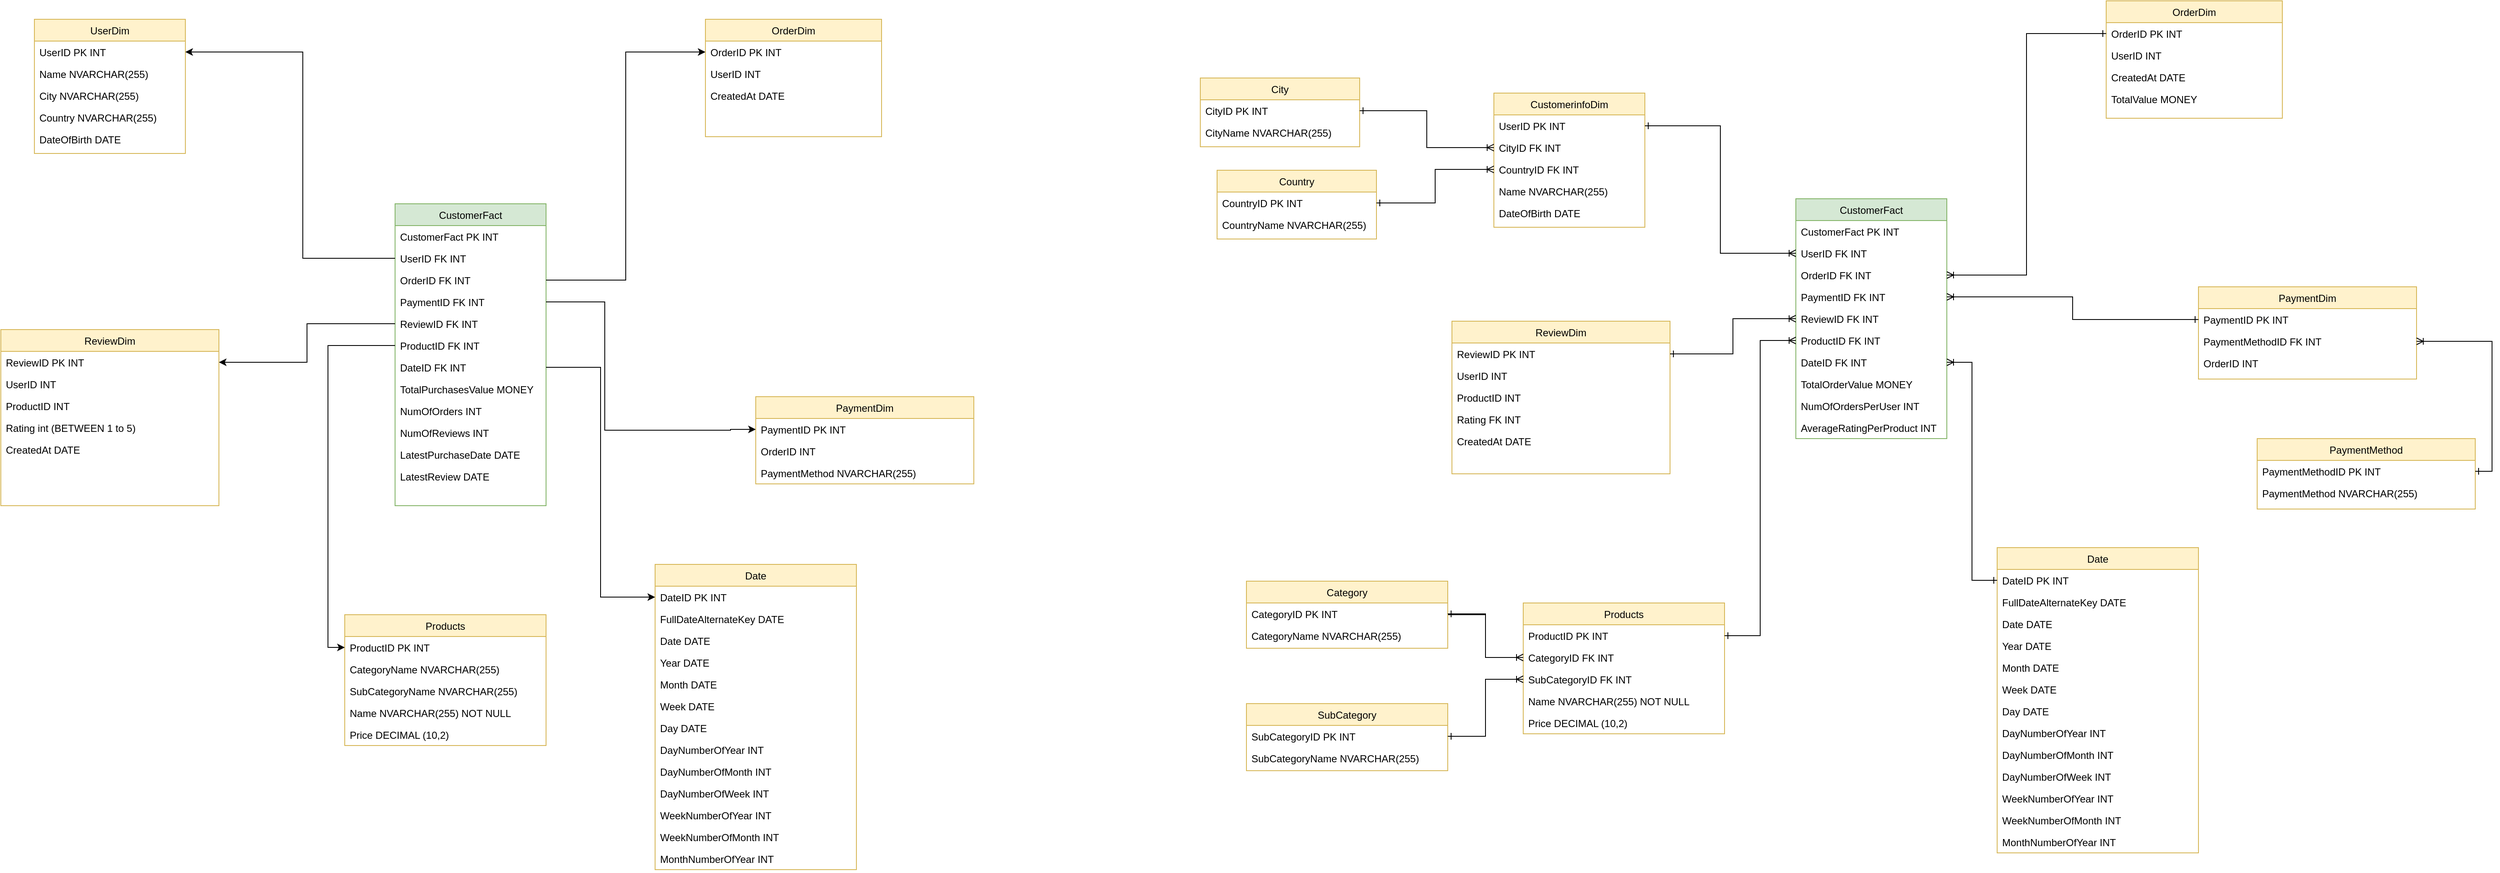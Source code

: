 <mxfile version="26.2.12">
  <diagram name="Page-1" id="Xc4G4QgOa8WYtgTiWpyU">
    <mxGraphModel dx="2895" dy="1103" grid="1" gridSize="10" guides="1" tooltips="1" connect="1" arrows="1" fold="1" page="1" pageScale="1" pageWidth="827" pageHeight="1169" math="0" shadow="0">
      <root>
        <mxCell id="0" />
        <mxCell id="1" parent="0" />
        <mxCell id="snwVZUiGdkBFRitPu1Vy-1" value="CustomerFact" style="swimlane;fontStyle=0;align=center;verticalAlign=top;childLayout=stackLayout;horizontal=1;startSize=26;horizontalStack=0;resizeParent=1;resizeLast=0;collapsible=1;marginBottom=0;rounded=0;shadow=0;strokeWidth=1;fillColor=#d5e8d4;strokeColor=#82b366;" parent="1" vertex="1">
          <mxGeometry x="-130" y="340" width="180" height="360" as="geometry">
            <mxRectangle x="130" y="380" width="160" height="26" as="alternateBounds" />
          </mxGeometry>
        </mxCell>
        <mxCell id="snwVZUiGdkBFRitPu1Vy-2" value="CustomerFact PK INT" style="text;align=left;verticalAlign=top;spacingLeft=4;spacingRight=4;overflow=hidden;rotatable=0;points=[[0,0.5],[1,0.5]];portConstraint=eastwest;" parent="snwVZUiGdkBFRitPu1Vy-1" vertex="1">
          <mxGeometry y="26" width="180" height="26" as="geometry" />
        </mxCell>
        <mxCell id="snwVZUiGdkBFRitPu1Vy-4" value="UserID FK INT" style="text;align=left;verticalAlign=top;spacingLeft=4;spacingRight=4;overflow=hidden;rotatable=0;points=[[0,0.5],[1,0.5]];portConstraint=eastwest;" parent="snwVZUiGdkBFRitPu1Vy-1" vertex="1">
          <mxGeometry y="52" width="180" height="26" as="geometry" />
        </mxCell>
        <mxCell id="snwVZUiGdkBFRitPu1Vy-3" value="OrderID FK INT" style="text;align=left;verticalAlign=top;spacingLeft=4;spacingRight=4;overflow=hidden;rotatable=0;points=[[0,0.5],[1,0.5]];portConstraint=eastwest;rounded=0;shadow=0;html=0;" parent="snwVZUiGdkBFRitPu1Vy-1" vertex="1">
          <mxGeometry y="78" width="180" height="26" as="geometry" />
        </mxCell>
        <mxCell id="snwVZUiGdkBFRitPu1Vy-11" value="PaymentID FK INT" style="text;align=left;verticalAlign=top;spacingLeft=4;spacingRight=4;overflow=hidden;rotatable=0;points=[[0,0.5],[1,0.5]];portConstraint=eastwest;" parent="snwVZUiGdkBFRitPu1Vy-1" vertex="1">
          <mxGeometry y="104" width="180" height="26" as="geometry" />
        </mxCell>
        <mxCell id="snwVZUiGdkBFRitPu1Vy-5" value="ReviewID FK INT" style="text;align=left;verticalAlign=top;spacingLeft=4;spacingRight=4;overflow=hidden;rotatable=0;points=[[0,0.5],[1,0.5]];portConstraint=eastwest;" parent="snwVZUiGdkBFRitPu1Vy-1" vertex="1">
          <mxGeometry y="130" width="180" height="26" as="geometry" />
        </mxCell>
        <mxCell id="snwVZUiGdkBFRitPu1Vy-101" value="ProductID FK INT" style="text;align=left;verticalAlign=top;spacingLeft=4;spacingRight=4;overflow=hidden;rotatable=0;points=[[0,0.5],[1,0.5]];portConstraint=eastwest;" parent="snwVZUiGdkBFRitPu1Vy-1" vertex="1">
          <mxGeometry y="156" width="180" height="26" as="geometry" />
        </mxCell>
        <mxCell id="NgN0BXzhdlTkf5-zVeId-214" value="DateID FK INT" style="text;align=left;verticalAlign=top;spacingLeft=4;spacingRight=4;overflow=hidden;rotatable=0;points=[[0,0.5],[1,0.5]];portConstraint=eastwest;" vertex="1" parent="snwVZUiGdkBFRitPu1Vy-1">
          <mxGeometry y="182" width="180" height="26" as="geometry" />
        </mxCell>
        <mxCell id="snwVZUiGdkBFRitPu1Vy-8" value="TotalPurchasesValue MONEY" style="text;align=left;verticalAlign=top;spacingLeft=4;spacingRight=4;overflow=hidden;rotatable=0;points=[[0,0.5],[1,0.5]];portConstraint=eastwest;" parent="snwVZUiGdkBFRitPu1Vy-1" vertex="1">
          <mxGeometry y="208" width="180" height="26" as="geometry" />
        </mxCell>
        <mxCell id="snwVZUiGdkBFRitPu1Vy-13" value="NumOfOrders INT" style="text;align=left;verticalAlign=top;spacingLeft=4;spacingRight=4;overflow=hidden;rotatable=0;points=[[0,0.5],[1,0.5]];portConstraint=eastwest;" parent="snwVZUiGdkBFRitPu1Vy-1" vertex="1">
          <mxGeometry y="234" width="180" height="26" as="geometry" />
        </mxCell>
        <mxCell id="snwVZUiGdkBFRitPu1Vy-72" value="NumOfReviews INT" style="text;align=left;verticalAlign=top;spacingLeft=4;spacingRight=4;overflow=hidden;rotatable=0;points=[[0,0.5],[1,0.5]];portConstraint=eastwest;" parent="snwVZUiGdkBFRitPu1Vy-1" vertex="1">
          <mxGeometry y="260" width="180" height="26" as="geometry" />
        </mxCell>
        <mxCell id="snwVZUiGdkBFRitPu1Vy-12" value="LatestPurchaseDate DATE" style="text;align=left;verticalAlign=top;spacingLeft=4;spacingRight=4;overflow=hidden;rotatable=0;points=[[0,0.5],[1,0.5]];portConstraint=eastwest;" parent="snwVZUiGdkBFRitPu1Vy-1" vertex="1">
          <mxGeometry y="286" width="180" height="26" as="geometry" />
        </mxCell>
        <mxCell id="snwVZUiGdkBFRitPu1Vy-81" value="LatestReview DATE" style="text;align=left;verticalAlign=top;spacingLeft=4;spacingRight=4;overflow=hidden;rotatable=0;points=[[0,0.5],[1,0.5]];portConstraint=eastwest;" parent="snwVZUiGdkBFRitPu1Vy-1" vertex="1">
          <mxGeometry y="312" width="180" height="26" as="geometry" />
        </mxCell>
        <mxCell id="snwVZUiGdkBFRitPu1Vy-39" value="OrderDim" style="swimlane;fontStyle=0;align=center;verticalAlign=top;childLayout=stackLayout;horizontal=1;startSize=26;horizontalStack=0;resizeParent=1;resizeLast=0;collapsible=1;marginBottom=0;rounded=0;shadow=0;strokeWidth=1;fillColor=#fff2cc;strokeColor=#d6b656;" parent="1" vertex="1">
          <mxGeometry x="240" y="120" width="210" height="140" as="geometry">
            <mxRectangle x="130" y="380" width="160" height="26" as="alternateBounds" />
          </mxGeometry>
        </mxCell>
        <mxCell id="snwVZUiGdkBFRitPu1Vy-40" value="OrderID PK INT" style="text;align=left;verticalAlign=top;spacingLeft=4;spacingRight=4;overflow=hidden;rotatable=0;points=[[0,0.5],[1,0.5]];portConstraint=eastwest;" parent="snwVZUiGdkBFRitPu1Vy-39" vertex="1">
          <mxGeometry y="26" width="210" height="26" as="geometry" />
        </mxCell>
        <mxCell id="EdneihGPkVyudQOMl_Cq-4" value="UserID INT" style="text;align=left;verticalAlign=top;spacingLeft=4;spacingRight=4;overflow=hidden;rotatable=0;points=[[0,0.5],[1,0.5]];portConstraint=eastwest;" parent="snwVZUiGdkBFRitPu1Vy-39" vertex="1">
          <mxGeometry y="52" width="210" height="26" as="geometry" />
        </mxCell>
        <mxCell id="snwVZUiGdkBFRitPu1Vy-43" value="CreatedAt DATE&#xa;" style="text;align=left;verticalAlign=top;spacingLeft=4;spacingRight=4;overflow=hidden;rotatable=0;points=[[0,0.5],[1,0.5]];portConstraint=eastwest;" parent="snwVZUiGdkBFRitPu1Vy-39" vertex="1">
          <mxGeometry y="78" width="210" height="26" as="geometry" />
        </mxCell>
        <mxCell id="snwVZUiGdkBFRitPu1Vy-49" value="UserDim" style="swimlane;fontStyle=0;align=center;verticalAlign=top;childLayout=stackLayout;horizontal=1;startSize=26;horizontalStack=0;resizeParent=1;resizeLast=0;collapsible=1;marginBottom=0;rounded=0;shadow=0;strokeWidth=1;fillColor=#fff2cc;strokeColor=#d6b656;" parent="1" vertex="1">
          <mxGeometry x="-560" y="120" width="180" height="160" as="geometry">
            <mxRectangle x="130" y="380" width="160" height="26" as="alternateBounds" />
          </mxGeometry>
        </mxCell>
        <mxCell id="snwVZUiGdkBFRitPu1Vy-50" value="UserID PK INT" style="text;align=left;verticalAlign=top;spacingLeft=4;spacingRight=4;overflow=hidden;rotatable=0;points=[[0,0.5],[1,0.5]];portConstraint=eastwest;" parent="snwVZUiGdkBFRitPu1Vy-49" vertex="1">
          <mxGeometry y="26" width="180" height="26" as="geometry" />
        </mxCell>
        <mxCell id="snwVZUiGdkBFRitPu1Vy-52" value="Name NVARCHAR(255)" style="text;align=left;verticalAlign=top;spacingLeft=4;spacingRight=4;overflow=hidden;rotatable=0;points=[[0,0.5],[1,0.5]];portConstraint=eastwest;" parent="snwVZUiGdkBFRitPu1Vy-49" vertex="1">
          <mxGeometry y="52" width="180" height="26" as="geometry" />
        </mxCell>
        <mxCell id="snwVZUiGdkBFRitPu1Vy-54" value="City NVARCHAR(255)" style="text;align=left;verticalAlign=top;spacingLeft=4;spacingRight=4;overflow=hidden;rotatable=0;points=[[0,0.5],[1,0.5]];portConstraint=eastwest;" parent="snwVZUiGdkBFRitPu1Vy-49" vertex="1">
          <mxGeometry y="78" width="180" height="26" as="geometry" />
        </mxCell>
        <mxCell id="snwVZUiGdkBFRitPu1Vy-51" value="Country NVARCHAR(255)" style="text;align=left;verticalAlign=top;spacingLeft=4;spacingRight=4;overflow=hidden;rotatable=0;points=[[0,0.5],[1,0.5]];portConstraint=eastwest;" parent="snwVZUiGdkBFRitPu1Vy-49" vertex="1">
          <mxGeometry y="104" width="180" height="26" as="geometry" />
        </mxCell>
        <mxCell id="snwVZUiGdkBFRitPu1Vy-56" value="DateOfBirth DATE " style="text;align=left;verticalAlign=top;spacingLeft=4;spacingRight=4;overflow=hidden;rotatable=0;points=[[0,0.5],[1,0.5]];portConstraint=eastwest;" parent="snwVZUiGdkBFRitPu1Vy-49" vertex="1">
          <mxGeometry y="130" width="180" height="26" as="geometry" />
        </mxCell>
        <mxCell id="snwVZUiGdkBFRitPu1Vy-60" value="PaymentDim" style="swimlane;fontStyle=0;align=center;verticalAlign=top;childLayout=stackLayout;horizontal=1;startSize=26;horizontalStack=0;resizeParent=1;resizeLast=0;collapsible=1;marginBottom=0;rounded=0;shadow=0;strokeWidth=1;fillColor=#fff2cc;strokeColor=#d6b656;" parent="1" vertex="1">
          <mxGeometry x="300" y="570" width="260" height="104" as="geometry">
            <mxRectangle x="130" y="380" width="160" height="26" as="alternateBounds" />
          </mxGeometry>
        </mxCell>
        <mxCell id="snwVZUiGdkBFRitPu1Vy-61" value="PaymentID PK INT" style="text;align=left;verticalAlign=top;spacingLeft=4;spacingRight=4;overflow=hidden;rotatable=0;points=[[0,0.5],[1,0.5]];portConstraint=eastwest;" parent="snwVZUiGdkBFRitPu1Vy-60" vertex="1">
          <mxGeometry y="26" width="260" height="26" as="geometry" />
        </mxCell>
        <mxCell id="snwVZUiGdkBFRitPu1Vy-62" value="OrderID INT" style="text;align=left;verticalAlign=top;spacingLeft=4;spacingRight=4;overflow=hidden;rotatable=0;points=[[0,0.5],[1,0.5]];portConstraint=eastwest;" parent="snwVZUiGdkBFRitPu1Vy-60" vertex="1">
          <mxGeometry y="52" width="260" height="26" as="geometry" />
        </mxCell>
        <mxCell id="snwVZUiGdkBFRitPu1Vy-63" value="PaymentMethod NVARCHAR(255)" style="text;align=left;verticalAlign=top;spacingLeft=4;spacingRight=4;overflow=hidden;rotatable=0;points=[[0,0.5],[1,0.5]];portConstraint=eastwest;" parent="snwVZUiGdkBFRitPu1Vy-60" vertex="1">
          <mxGeometry y="78" width="260" height="26" as="geometry" />
        </mxCell>
        <mxCell id="snwVZUiGdkBFRitPu1Vy-65" value="ReviewDim" style="swimlane;fontStyle=0;align=center;verticalAlign=top;childLayout=stackLayout;horizontal=1;startSize=26;horizontalStack=0;resizeParent=1;resizeLast=0;collapsible=1;marginBottom=0;rounded=0;shadow=0;strokeWidth=1;fillColor=#fff2cc;strokeColor=#d6b656;" parent="1" vertex="1">
          <mxGeometry x="-600" y="490" width="260" height="210" as="geometry">
            <mxRectangle x="130" y="380" width="160" height="26" as="alternateBounds" />
          </mxGeometry>
        </mxCell>
        <mxCell id="snwVZUiGdkBFRitPu1Vy-66" value="ReviewID PK INT" style="text;align=left;verticalAlign=top;spacingLeft=4;spacingRight=4;overflow=hidden;rotatable=0;points=[[0,0.5],[1,0.5]];portConstraint=eastwest;" parent="snwVZUiGdkBFRitPu1Vy-65" vertex="1">
          <mxGeometry y="26" width="260" height="26" as="geometry" />
        </mxCell>
        <mxCell id="EdneihGPkVyudQOMl_Cq-5" value="UserID INT" style="text;align=left;verticalAlign=top;spacingLeft=4;spacingRight=4;overflow=hidden;rotatable=0;points=[[0,0.5],[1,0.5]];portConstraint=eastwest;" parent="snwVZUiGdkBFRitPu1Vy-65" vertex="1">
          <mxGeometry y="52" width="260" height="26" as="geometry" />
        </mxCell>
        <mxCell id="snwVZUiGdkBFRitPu1Vy-68" value="ProductID INT" style="text;align=left;verticalAlign=top;spacingLeft=4;spacingRight=4;overflow=hidden;rotatable=0;points=[[0,0.5],[1,0.5]];portConstraint=eastwest;" parent="snwVZUiGdkBFRitPu1Vy-65" vertex="1">
          <mxGeometry y="78" width="260" height="26" as="geometry" />
        </mxCell>
        <mxCell id="snwVZUiGdkBFRitPu1Vy-70" value="Rating int (BETWEEN 1 to 5)" style="text;align=left;verticalAlign=top;spacingLeft=4;spacingRight=4;overflow=hidden;rotatable=0;points=[[0,0.5],[1,0.5]];portConstraint=eastwest;" parent="snwVZUiGdkBFRitPu1Vy-65" vertex="1">
          <mxGeometry y="104" width="260" height="26" as="geometry" />
        </mxCell>
        <mxCell id="snwVZUiGdkBFRitPu1Vy-73" value="CreatedAt DATE" style="text;align=left;verticalAlign=top;spacingLeft=4;spacingRight=4;overflow=hidden;rotatable=0;points=[[0,0.5],[1,0.5]];portConstraint=eastwest;" parent="snwVZUiGdkBFRitPu1Vy-65" vertex="1">
          <mxGeometry y="130" width="260" height="26" as="geometry" />
        </mxCell>
        <mxCell id="snwVZUiGdkBFRitPu1Vy-82" style="edgeStyle=orthogonalEdgeStyle;rounded=0;orthogonalLoop=1;jettySize=auto;html=1;exitX=0;exitY=0.5;exitDx=0;exitDy=0;entryX=1;entryY=0.5;entryDx=0;entryDy=0;" parent="1" source="snwVZUiGdkBFRitPu1Vy-5" target="snwVZUiGdkBFRitPu1Vy-66" edge="1">
          <mxGeometry relative="1" as="geometry" />
        </mxCell>
        <mxCell id="snwVZUiGdkBFRitPu1Vy-83" style="edgeStyle=orthogonalEdgeStyle;rounded=0;orthogonalLoop=1;jettySize=auto;html=1;exitX=1;exitY=0.5;exitDx=0;exitDy=0;entryX=0;entryY=0.5;entryDx=0;entryDy=0;" parent="1" source="snwVZUiGdkBFRitPu1Vy-11" target="snwVZUiGdkBFRitPu1Vy-61" edge="1">
          <mxGeometry relative="1" as="geometry">
            <Array as="points">
              <mxPoint x="120" y="457" />
              <mxPoint x="120" y="610" />
              <mxPoint x="270" y="610" />
              <mxPoint x="270" y="609" />
            </Array>
          </mxGeometry>
        </mxCell>
        <mxCell id="snwVZUiGdkBFRitPu1Vy-84" style="edgeStyle=orthogonalEdgeStyle;rounded=0;orthogonalLoop=1;jettySize=auto;html=1;exitX=1;exitY=0.5;exitDx=0;exitDy=0;entryX=0;entryY=0.5;entryDx=0;entryDy=0;" parent="1" source="snwVZUiGdkBFRitPu1Vy-3" target="snwVZUiGdkBFRitPu1Vy-40" edge="1">
          <mxGeometry relative="1" as="geometry" />
        </mxCell>
        <mxCell id="snwVZUiGdkBFRitPu1Vy-85" style="edgeStyle=orthogonalEdgeStyle;rounded=0;orthogonalLoop=1;jettySize=auto;html=1;exitX=0;exitY=0.5;exitDx=0;exitDy=0;entryX=1;entryY=0.5;entryDx=0;entryDy=0;" parent="1" source="snwVZUiGdkBFRitPu1Vy-4" target="snwVZUiGdkBFRitPu1Vy-50" edge="1">
          <mxGeometry relative="1" as="geometry">
            <Array as="points">
              <mxPoint x="-240" y="405" />
              <mxPoint x="-240" y="159" />
            </Array>
          </mxGeometry>
        </mxCell>
        <mxCell id="snwVZUiGdkBFRitPu1Vy-86" value="Products" style="swimlane;fontStyle=0;align=center;verticalAlign=top;childLayout=stackLayout;horizontal=1;startSize=26;horizontalStack=0;resizeParent=1;resizeLast=0;collapsible=1;marginBottom=0;rounded=0;shadow=0;strokeWidth=1;fillColor=#fff2cc;strokeColor=#d6b656;" parent="1" vertex="1">
          <mxGeometry x="-190" y="830" width="240" height="156" as="geometry">
            <mxRectangle x="130" y="380" width="160" height="26" as="alternateBounds" />
          </mxGeometry>
        </mxCell>
        <mxCell id="NgN0BXzhdlTkf5-zVeId-216" value="ProductID PK INT" style="text;align=left;verticalAlign=top;spacingLeft=4;spacingRight=4;overflow=hidden;rotatable=0;points=[[0,0.5],[1,0.5]];portConstraint=eastwest;" vertex="1" parent="snwVZUiGdkBFRitPu1Vy-86">
          <mxGeometry y="26" width="240" height="26" as="geometry" />
        </mxCell>
        <mxCell id="snwVZUiGdkBFRitPu1Vy-89" value="CategoryName NVARCHAR(255)" style="text;align=left;verticalAlign=top;spacingLeft=4;spacingRight=4;overflow=hidden;rotatable=0;points=[[0,0.5],[1,0.5]];portConstraint=eastwest;" parent="snwVZUiGdkBFRitPu1Vy-86" vertex="1">
          <mxGeometry y="52" width="240" height="26" as="geometry" />
        </mxCell>
        <mxCell id="snwVZUiGdkBFRitPu1Vy-91" value="SubCategoryName NVARCHAR(255)" style="text;align=left;verticalAlign=top;spacingLeft=4;spacingRight=4;overflow=hidden;rotatable=0;points=[[0,0.5],[1,0.5]];portConstraint=eastwest;" parent="snwVZUiGdkBFRitPu1Vy-86" vertex="1">
          <mxGeometry y="78" width="240" height="26" as="geometry" />
        </mxCell>
        <mxCell id="snwVZUiGdkBFRitPu1Vy-92" value="Name NVARCHAR(255) NOT NULL" style="text;align=left;verticalAlign=top;spacingLeft=4;spacingRight=4;overflow=hidden;rotatable=0;points=[[0,0.5],[1,0.5]];portConstraint=eastwest;" parent="snwVZUiGdkBFRitPu1Vy-86" vertex="1">
          <mxGeometry y="104" width="240" height="26" as="geometry" />
        </mxCell>
        <mxCell id="snwVZUiGdkBFRitPu1Vy-94" value="Price DECIMAL (10,2)" style="text;align=left;verticalAlign=top;spacingLeft=4;spacingRight=4;overflow=hidden;rotatable=0;points=[[0,0.5],[1,0.5]];portConstraint=eastwest;" parent="snwVZUiGdkBFRitPu1Vy-86" vertex="1">
          <mxGeometry y="130" width="240" height="26" as="geometry" />
        </mxCell>
        <mxCell id="NgN0BXzhdlTkf5-zVeId-217" style="edgeStyle=orthogonalEdgeStyle;rounded=0;orthogonalLoop=1;jettySize=auto;html=1;exitX=0;exitY=0.5;exitDx=0;exitDy=0;entryX=0;entryY=0.5;entryDx=0;entryDy=0;" edge="1" parent="1" source="snwVZUiGdkBFRitPu1Vy-101" target="NgN0BXzhdlTkf5-zVeId-216">
          <mxGeometry relative="1" as="geometry" />
        </mxCell>
        <mxCell id="NgN0BXzhdlTkf5-zVeId-303" value="CustomerFact" style="swimlane;fontStyle=0;align=center;verticalAlign=top;childLayout=stackLayout;horizontal=1;startSize=26;horizontalStack=0;resizeParent=1;resizeLast=0;collapsible=1;marginBottom=0;rounded=0;shadow=0;strokeWidth=1;fillColor=#d5e8d4;strokeColor=#82b366;" vertex="1" parent="1">
          <mxGeometry x="1540" y="334" width="180" height="286" as="geometry">
            <mxRectangle x="130" y="380" width="160" height="26" as="alternateBounds" />
          </mxGeometry>
        </mxCell>
        <mxCell id="NgN0BXzhdlTkf5-zVeId-304" value="CustomerFact PK INT" style="text;align=left;verticalAlign=top;spacingLeft=4;spacingRight=4;overflow=hidden;rotatable=0;points=[[0,0.5],[1,0.5]];portConstraint=eastwest;" vertex="1" parent="NgN0BXzhdlTkf5-zVeId-303">
          <mxGeometry y="26" width="180" height="26" as="geometry" />
        </mxCell>
        <mxCell id="NgN0BXzhdlTkf5-zVeId-305" value="UserID FK INT" style="text;align=left;verticalAlign=top;spacingLeft=4;spacingRight=4;overflow=hidden;rotatable=0;points=[[0,0.5],[1,0.5]];portConstraint=eastwest;" vertex="1" parent="NgN0BXzhdlTkf5-zVeId-303">
          <mxGeometry y="52" width="180" height="26" as="geometry" />
        </mxCell>
        <mxCell id="NgN0BXzhdlTkf5-zVeId-306" value="OrderID FK INT" style="text;align=left;verticalAlign=top;spacingLeft=4;spacingRight=4;overflow=hidden;rotatable=0;points=[[0,0.5],[1,0.5]];portConstraint=eastwest;rounded=0;shadow=0;html=0;" vertex="1" parent="NgN0BXzhdlTkf5-zVeId-303">
          <mxGeometry y="78" width="180" height="26" as="geometry" />
        </mxCell>
        <mxCell id="NgN0BXzhdlTkf5-zVeId-307" value="PaymentID FK INT" style="text;align=left;verticalAlign=top;spacingLeft=4;spacingRight=4;overflow=hidden;rotatable=0;points=[[0,0.5],[1,0.5]];portConstraint=eastwest;" vertex="1" parent="NgN0BXzhdlTkf5-zVeId-303">
          <mxGeometry y="104" width="180" height="26" as="geometry" />
        </mxCell>
        <mxCell id="NgN0BXzhdlTkf5-zVeId-308" value="ReviewID FK INT" style="text;align=left;verticalAlign=top;spacingLeft=4;spacingRight=4;overflow=hidden;rotatable=0;points=[[0,0.5],[1,0.5]];portConstraint=eastwest;" vertex="1" parent="NgN0BXzhdlTkf5-zVeId-303">
          <mxGeometry y="130" width="180" height="26" as="geometry" />
        </mxCell>
        <mxCell id="NgN0BXzhdlTkf5-zVeId-309" value="ProductID FK INT" style="text;align=left;verticalAlign=top;spacingLeft=4;spacingRight=4;overflow=hidden;rotatable=0;points=[[0,0.5],[1,0.5]];portConstraint=eastwest;" vertex="1" parent="NgN0BXzhdlTkf5-zVeId-303">
          <mxGeometry y="156" width="180" height="26" as="geometry" />
        </mxCell>
        <mxCell id="NgN0BXzhdlTkf5-zVeId-310" value="DateID FK INT" style="text;align=left;verticalAlign=top;spacingLeft=4;spacingRight=4;overflow=hidden;rotatable=0;points=[[0,0.5],[1,0.5]];portConstraint=eastwest;" vertex="1" parent="NgN0BXzhdlTkf5-zVeId-303">
          <mxGeometry y="182" width="180" height="26" as="geometry" />
        </mxCell>
        <mxCell id="NgN0BXzhdlTkf5-zVeId-311" value="TotalOrderValue MONEY" style="text;align=left;verticalAlign=top;spacingLeft=4;spacingRight=4;overflow=hidden;rotatable=0;points=[[0,0.5],[1,0.5]];portConstraint=eastwest;" vertex="1" parent="NgN0BXzhdlTkf5-zVeId-303">
          <mxGeometry y="208" width="180" height="26" as="geometry" />
        </mxCell>
        <mxCell id="NgN0BXzhdlTkf5-zVeId-312" value="NumOfOrdersPerUser INT" style="text;align=left;verticalAlign=top;spacingLeft=4;spacingRight=4;overflow=hidden;rotatable=0;points=[[0,0.5],[1,0.5]];portConstraint=eastwest;" vertex="1" parent="NgN0BXzhdlTkf5-zVeId-303">
          <mxGeometry y="234" width="180" height="26" as="geometry" />
        </mxCell>
        <mxCell id="NgN0BXzhdlTkf5-zVeId-440" value="AverageRatingPerProduct INT" style="text;align=left;verticalAlign=top;spacingLeft=4;spacingRight=4;overflow=hidden;rotatable=0;points=[[0,0.5],[1,0.5]];portConstraint=eastwest;" vertex="1" parent="NgN0BXzhdlTkf5-zVeId-303">
          <mxGeometry y="260" width="180" height="26" as="geometry" />
        </mxCell>
        <mxCell id="NgN0BXzhdlTkf5-zVeId-316" value="OrderDim" style="swimlane;fontStyle=0;align=center;verticalAlign=top;childLayout=stackLayout;horizontal=1;startSize=26;horizontalStack=0;resizeParent=1;resizeLast=0;collapsible=1;marginBottom=0;rounded=0;shadow=0;strokeWidth=1;fillColor=#fff2cc;strokeColor=#d6b656;" vertex="1" parent="1">
          <mxGeometry x="1910" y="98" width="210" height="140" as="geometry">
            <mxRectangle x="130" y="380" width="160" height="26" as="alternateBounds" />
          </mxGeometry>
        </mxCell>
        <mxCell id="NgN0BXzhdlTkf5-zVeId-317" value="OrderID PK INT" style="text;align=left;verticalAlign=top;spacingLeft=4;spacingRight=4;overflow=hidden;rotatable=0;points=[[0,0.5],[1,0.5]];portConstraint=eastwest;" vertex="1" parent="NgN0BXzhdlTkf5-zVeId-316">
          <mxGeometry y="26" width="210" height="26" as="geometry" />
        </mxCell>
        <mxCell id="NgN0BXzhdlTkf5-zVeId-318" value="UserID INT" style="text;align=left;verticalAlign=top;spacingLeft=4;spacingRight=4;overflow=hidden;rotatable=0;points=[[0,0.5],[1,0.5]];portConstraint=eastwest;" vertex="1" parent="NgN0BXzhdlTkf5-zVeId-316">
          <mxGeometry y="52" width="210" height="26" as="geometry" />
        </mxCell>
        <mxCell id="NgN0BXzhdlTkf5-zVeId-320" value="CreatedAt DATE" style="text;align=left;verticalAlign=top;spacingLeft=4;spacingRight=4;overflow=hidden;rotatable=0;points=[[0,0.5],[1,0.5]];portConstraint=eastwest;" vertex="1" parent="NgN0BXzhdlTkf5-zVeId-316">
          <mxGeometry y="78" width="210" height="26" as="geometry" />
        </mxCell>
        <mxCell id="NgN0BXzhdlTkf5-zVeId-410" value="TotalValue MONEY" style="text;align=left;verticalAlign=top;spacingLeft=4;spacingRight=4;overflow=hidden;rotatable=0;points=[[0,0.5],[1,0.5]];portConstraint=eastwest;" vertex="1" parent="NgN0BXzhdlTkf5-zVeId-316">
          <mxGeometry y="104" width="210" height="26" as="geometry" />
        </mxCell>
        <mxCell id="NgN0BXzhdlTkf5-zVeId-321" value="CustomerinfoDim" style="swimlane;fontStyle=0;align=center;verticalAlign=top;childLayout=stackLayout;horizontal=1;startSize=26;horizontalStack=0;resizeParent=1;resizeLast=0;collapsible=1;marginBottom=0;rounded=0;shadow=0;strokeWidth=1;fillColor=#fff2cc;strokeColor=#d6b656;" vertex="1" parent="1">
          <mxGeometry x="1180" y="208" width="180" height="160" as="geometry">
            <mxRectangle x="130" y="380" width="160" height="26" as="alternateBounds" />
          </mxGeometry>
        </mxCell>
        <mxCell id="NgN0BXzhdlTkf5-zVeId-322" value="UserID PK INT" style="text;align=left;verticalAlign=top;spacingLeft=4;spacingRight=4;overflow=hidden;rotatable=0;points=[[0,0.5],[1,0.5]];portConstraint=eastwest;" vertex="1" parent="NgN0BXzhdlTkf5-zVeId-321">
          <mxGeometry y="26" width="180" height="26" as="geometry" />
        </mxCell>
        <mxCell id="NgN0BXzhdlTkf5-zVeId-324" value="CityID FK INT" style="text;align=left;verticalAlign=top;spacingLeft=4;spacingRight=4;overflow=hidden;rotatable=0;points=[[0,0.5],[1,0.5]];portConstraint=eastwest;" vertex="1" parent="NgN0BXzhdlTkf5-zVeId-321">
          <mxGeometry y="52" width="180" height="26" as="geometry" />
        </mxCell>
        <mxCell id="NgN0BXzhdlTkf5-zVeId-325" value="CountryID FK INT" style="text;align=left;verticalAlign=top;spacingLeft=4;spacingRight=4;overflow=hidden;rotatable=0;points=[[0,0.5],[1,0.5]];portConstraint=eastwest;" vertex="1" parent="NgN0BXzhdlTkf5-zVeId-321">
          <mxGeometry y="78" width="180" height="26" as="geometry" />
        </mxCell>
        <mxCell id="NgN0BXzhdlTkf5-zVeId-323" value="Name NVARCHAR(255)" style="text;align=left;verticalAlign=top;spacingLeft=4;spacingRight=4;overflow=hidden;rotatable=0;points=[[0,0.5],[1,0.5]];portConstraint=eastwest;" vertex="1" parent="NgN0BXzhdlTkf5-zVeId-321">
          <mxGeometry y="104" width="180" height="26" as="geometry" />
        </mxCell>
        <mxCell id="NgN0BXzhdlTkf5-zVeId-326" value="DateOfBirth DATE" style="text;align=left;verticalAlign=top;spacingLeft=4;spacingRight=4;overflow=hidden;rotatable=0;points=[[0,0.5],[1,0.5]];portConstraint=eastwest;" vertex="1" parent="NgN0BXzhdlTkf5-zVeId-321">
          <mxGeometry y="130" width="180" height="26" as="geometry" />
        </mxCell>
        <mxCell id="NgN0BXzhdlTkf5-zVeId-327" value="PaymentDim" style="swimlane;fontStyle=0;align=center;verticalAlign=top;childLayout=stackLayout;horizontal=1;startSize=26;horizontalStack=0;resizeParent=1;resizeLast=0;collapsible=1;marginBottom=0;rounded=0;shadow=0;strokeWidth=1;fillColor=#fff2cc;strokeColor=#d6b656;" vertex="1" parent="1">
          <mxGeometry x="2020" y="439" width="260" height="110" as="geometry">
            <mxRectangle x="130" y="380" width="160" height="26" as="alternateBounds" />
          </mxGeometry>
        </mxCell>
        <mxCell id="NgN0BXzhdlTkf5-zVeId-328" value="PaymentID PK INT" style="text;align=left;verticalAlign=top;spacingLeft=4;spacingRight=4;overflow=hidden;rotatable=0;points=[[0,0.5],[1,0.5]];portConstraint=eastwest;" vertex="1" parent="NgN0BXzhdlTkf5-zVeId-327">
          <mxGeometry y="26" width="260" height="26" as="geometry" />
        </mxCell>
        <mxCell id="NgN0BXzhdlTkf5-zVeId-436" value="PaymentMethodID FK INT" style="text;align=left;verticalAlign=top;spacingLeft=4;spacingRight=4;overflow=hidden;rotatable=0;points=[[0,0.5],[1,0.5]];portConstraint=eastwest;" vertex="1" parent="NgN0BXzhdlTkf5-zVeId-327">
          <mxGeometry y="52" width="260" height="26" as="geometry" />
        </mxCell>
        <mxCell id="NgN0BXzhdlTkf5-zVeId-329" value="OrderID INT" style="text;align=left;verticalAlign=top;spacingLeft=4;spacingRight=4;overflow=hidden;rotatable=0;points=[[0,0.5],[1,0.5]];portConstraint=eastwest;" vertex="1" parent="NgN0BXzhdlTkf5-zVeId-327">
          <mxGeometry y="78" width="260" height="26" as="geometry" />
        </mxCell>
        <mxCell id="NgN0BXzhdlTkf5-zVeId-331" value="ReviewDim" style="swimlane;fontStyle=0;align=center;verticalAlign=top;childLayout=stackLayout;horizontal=1;startSize=26;horizontalStack=0;resizeParent=1;resizeLast=0;collapsible=1;marginBottom=0;rounded=0;shadow=0;strokeWidth=1;fillColor=#fff2cc;strokeColor=#d6b656;" vertex="1" parent="1">
          <mxGeometry x="1130" y="480" width="260" height="182" as="geometry">
            <mxRectangle x="130" y="380" width="160" height="26" as="alternateBounds" />
          </mxGeometry>
        </mxCell>
        <mxCell id="NgN0BXzhdlTkf5-zVeId-332" value="ReviewID PK INT" style="text;align=left;verticalAlign=top;spacingLeft=4;spacingRight=4;overflow=hidden;rotatable=0;points=[[0,0.5],[1,0.5]];portConstraint=eastwest;" vertex="1" parent="NgN0BXzhdlTkf5-zVeId-331">
          <mxGeometry y="26" width="260" height="26" as="geometry" />
        </mxCell>
        <mxCell id="NgN0BXzhdlTkf5-zVeId-333" value="UserID INT" style="text;align=left;verticalAlign=top;spacingLeft=4;spacingRight=4;overflow=hidden;rotatable=0;points=[[0,0.5],[1,0.5]];portConstraint=eastwest;" vertex="1" parent="NgN0BXzhdlTkf5-zVeId-331">
          <mxGeometry y="52" width="260" height="26" as="geometry" />
        </mxCell>
        <mxCell id="NgN0BXzhdlTkf5-zVeId-334" value="ProductID INT" style="text;align=left;verticalAlign=top;spacingLeft=4;spacingRight=4;overflow=hidden;rotatable=0;points=[[0,0.5],[1,0.5]];portConstraint=eastwest;" vertex="1" parent="NgN0BXzhdlTkf5-zVeId-331">
          <mxGeometry y="78" width="260" height="26" as="geometry" />
        </mxCell>
        <mxCell id="NgN0BXzhdlTkf5-zVeId-336" value="Rating FK INT" style="text;align=left;verticalAlign=top;spacingLeft=4;spacingRight=4;overflow=hidden;rotatable=0;points=[[0,0.5],[1,0.5]];portConstraint=eastwest;" vertex="1" parent="NgN0BXzhdlTkf5-zVeId-331">
          <mxGeometry y="104" width="260" height="26" as="geometry" />
        </mxCell>
        <mxCell id="NgN0BXzhdlTkf5-zVeId-338" value="CreatedAt DATE" style="text;align=left;verticalAlign=top;spacingLeft=4;spacingRight=4;overflow=hidden;rotatable=0;points=[[0,0.5],[1,0.5]];portConstraint=eastwest;" vertex="1" parent="NgN0BXzhdlTkf5-zVeId-331">
          <mxGeometry y="130" width="260" height="26" as="geometry" />
        </mxCell>
        <mxCell id="NgN0BXzhdlTkf5-zVeId-339" style="edgeStyle=orthogonalEdgeStyle;rounded=0;orthogonalLoop=1;jettySize=auto;html=1;exitX=0;exitY=0.5;exitDx=0;exitDy=0;entryX=1;entryY=0.5;entryDx=0;entryDy=0;endArrow=ERone;endFill=0;" edge="1" parent="1" source="NgN0BXzhdlTkf5-zVeId-308" target="NgN0BXzhdlTkf5-zVeId-332">
          <mxGeometry relative="1" as="geometry" />
        </mxCell>
        <mxCell id="NgN0BXzhdlTkf5-zVeId-341" style="edgeStyle=orthogonalEdgeStyle;rounded=0;orthogonalLoop=1;jettySize=auto;html=1;exitX=1;exitY=0.5;exitDx=0;exitDy=0;entryX=0;entryY=0.5;entryDx=0;entryDy=0;endArrow=ERone;endFill=0;" edge="1" parent="1" source="NgN0BXzhdlTkf5-zVeId-306" target="NgN0BXzhdlTkf5-zVeId-317">
          <mxGeometry relative="1" as="geometry" />
        </mxCell>
        <mxCell id="NgN0BXzhdlTkf5-zVeId-343" value="Products" style="swimlane;fontStyle=0;align=center;verticalAlign=top;childLayout=stackLayout;horizontal=1;startSize=26;horizontalStack=0;resizeParent=1;resizeLast=0;collapsible=1;marginBottom=0;rounded=0;shadow=0;strokeWidth=1;fillColor=#fff2cc;strokeColor=#d6b656;" vertex="1" parent="1">
          <mxGeometry x="1215" y="816" width="240" height="156" as="geometry">
            <mxRectangle x="130" y="380" width="160" height="26" as="alternateBounds" />
          </mxGeometry>
        </mxCell>
        <mxCell id="NgN0BXzhdlTkf5-zVeId-344" value="ProductID PK INT" style="text;align=left;verticalAlign=top;spacingLeft=4;spacingRight=4;overflow=hidden;rotatable=0;points=[[0,0.5],[1,0.5]];portConstraint=eastwest;" vertex="1" parent="NgN0BXzhdlTkf5-zVeId-343">
          <mxGeometry y="26" width="240" height="26" as="geometry" />
        </mxCell>
        <mxCell id="NgN0BXzhdlTkf5-zVeId-427" value="CategoryID FK INT" style="text;align=left;verticalAlign=top;spacingLeft=4;spacingRight=4;overflow=hidden;rotatable=0;points=[[0,0.5],[1,0.5]];portConstraint=eastwest;" vertex="1" parent="NgN0BXzhdlTkf5-zVeId-343">
          <mxGeometry y="52" width="240" height="26" as="geometry" />
        </mxCell>
        <mxCell id="NgN0BXzhdlTkf5-zVeId-428" value="SubCategoryID FK INT" style="text;align=left;verticalAlign=top;spacingLeft=4;spacingRight=4;overflow=hidden;rotatable=0;points=[[0,0.5],[1,0.5]];portConstraint=eastwest;" vertex="1" parent="NgN0BXzhdlTkf5-zVeId-343">
          <mxGeometry y="78" width="240" height="26" as="geometry" />
        </mxCell>
        <mxCell id="NgN0BXzhdlTkf5-zVeId-347" value="Name NVARCHAR(255) NOT NULL" style="text;align=left;verticalAlign=top;spacingLeft=4;spacingRight=4;overflow=hidden;rotatable=0;points=[[0,0.5],[1,0.5]];portConstraint=eastwest;" vertex="1" parent="NgN0BXzhdlTkf5-zVeId-343">
          <mxGeometry y="104" width="240" height="26" as="geometry" />
        </mxCell>
        <mxCell id="NgN0BXzhdlTkf5-zVeId-348" value="Price DECIMAL (10,2)" style="text;align=left;verticalAlign=top;spacingLeft=4;spacingRight=4;overflow=hidden;rotatable=0;points=[[0,0.5],[1,0.5]];portConstraint=eastwest;" vertex="1" parent="NgN0BXzhdlTkf5-zVeId-343">
          <mxGeometry y="130" width="240" height="26" as="geometry" />
        </mxCell>
        <mxCell id="NgN0BXzhdlTkf5-zVeId-352" value="Date" style="swimlane;fontStyle=0;align=center;verticalAlign=top;childLayout=stackLayout;horizontal=1;startSize=26;horizontalStack=0;resizeParent=1;resizeLast=0;collapsible=1;marginBottom=0;rounded=0;shadow=0;strokeWidth=1;fillColor=#fff2cc;strokeColor=#d6b656;" vertex="1" parent="1">
          <mxGeometry x="1780" y="750" width="240" height="364" as="geometry">
            <mxRectangle x="130" y="380" width="160" height="26" as="alternateBounds" />
          </mxGeometry>
        </mxCell>
        <mxCell id="NgN0BXzhdlTkf5-zVeId-353" value="DateID PK INT" style="text;align=left;verticalAlign=top;spacingLeft=4;spacingRight=4;overflow=hidden;rotatable=0;points=[[0,0.5],[1,0.5]];portConstraint=eastwest;" vertex="1" parent="NgN0BXzhdlTkf5-zVeId-352">
          <mxGeometry y="26" width="240" height="26" as="geometry" />
        </mxCell>
        <mxCell id="NgN0BXzhdlTkf5-zVeId-354" value="FullDateAlternateKey DATE" style="text;align=left;verticalAlign=top;spacingLeft=4;spacingRight=4;overflow=hidden;rotatable=0;points=[[0,0.5],[1,0.5]];portConstraint=eastwest;" vertex="1" parent="NgN0BXzhdlTkf5-zVeId-352">
          <mxGeometry y="52" width="240" height="26" as="geometry" />
        </mxCell>
        <mxCell id="NgN0BXzhdlTkf5-zVeId-355" value="Date DATE" style="text;align=left;verticalAlign=top;spacingLeft=4;spacingRight=4;overflow=hidden;rotatable=0;points=[[0,0.5],[1,0.5]];portConstraint=eastwest;" vertex="1" parent="NgN0BXzhdlTkf5-zVeId-352">
          <mxGeometry y="78" width="240" height="26" as="geometry" />
        </mxCell>
        <mxCell id="NgN0BXzhdlTkf5-zVeId-356" value="Year DATE" style="text;align=left;verticalAlign=top;spacingLeft=4;spacingRight=4;overflow=hidden;rotatable=0;points=[[0,0.5],[1,0.5]];portConstraint=eastwest;" vertex="1" parent="NgN0BXzhdlTkf5-zVeId-352">
          <mxGeometry y="104" width="240" height="26" as="geometry" />
        </mxCell>
        <mxCell id="NgN0BXzhdlTkf5-zVeId-357" value="Month DATE" style="text;align=left;verticalAlign=top;spacingLeft=4;spacingRight=4;overflow=hidden;rotatable=0;points=[[0,0.5],[1,0.5]];portConstraint=eastwest;" vertex="1" parent="NgN0BXzhdlTkf5-zVeId-352">
          <mxGeometry y="130" width="240" height="26" as="geometry" />
        </mxCell>
        <mxCell id="NgN0BXzhdlTkf5-zVeId-358" value="Week DATE" style="text;align=left;verticalAlign=top;spacingLeft=4;spacingRight=4;overflow=hidden;rotatable=0;points=[[0,0.5],[1,0.5]];portConstraint=eastwest;" vertex="1" parent="NgN0BXzhdlTkf5-zVeId-352">
          <mxGeometry y="156" width="240" height="26" as="geometry" />
        </mxCell>
        <mxCell id="NgN0BXzhdlTkf5-zVeId-359" value="Day DATE" style="text;align=left;verticalAlign=top;spacingLeft=4;spacingRight=4;overflow=hidden;rotatable=0;points=[[0,0.5],[1,0.5]];portConstraint=eastwest;" vertex="1" parent="NgN0BXzhdlTkf5-zVeId-352">
          <mxGeometry y="182" width="240" height="26" as="geometry" />
        </mxCell>
        <mxCell id="NgN0BXzhdlTkf5-zVeId-360" value="DayNumberOfYear INT" style="text;align=left;verticalAlign=top;spacingLeft=4;spacingRight=4;overflow=hidden;rotatable=0;points=[[0,0.5],[1,0.5]];portConstraint=eastwest;" vertex="1" parent="NgN0BXzhdlTkf5-zVeId-352">
          <mxGeometry y="208" width="240" height="26" as="geometry" />
        </mxCell>
        <mxCell id="NgN0BXzhdlTkf5-zVeId-361" value="DayNumberOfMonth INT" style="text;align=left;verticalAlign=top;spacingLeft=4;spacingRight=4;overflow=hidden;rotatable=0;points=[[0,0.5],[1,0.5]];portConstraint=eastwest;" vertex="1" parent="NgN0BXzhdlTkf5-zVeId-352">
          <mxGeometry y="234" width="240" height="26" as="geometry" />
        </mxCell>
        <mxCell id="NgN0BXzhdlTkf5-zVeId-362" value="DayNumberOfWeek INT" style="text;align=left;verticalAlign=top;spacingLeft=4;spacingRight=4;overflow=hidden;rotatable=0;points=[[0,0.5],[1,0.5]];portConstraint=eastwest;" vertex="1" parent="NgN0BXzhdlTkf5-zVeId-352">
          <mxGeometry y="260" width="240" height="26" as="geometry" />
        </mxCell>
        <mxCell id="NgN0BXzhdlTkf5-zVeId-363" value="WeekNumberOfYear INT" style="text;align=left;verticalAlign=top;spacingLeft=4;spacingRight=4;overflow=hidden;rotatable=0;points=[[0,0.5],[1,0.5]];portConstraint=eastwest;" vertex="1" parent="NgN0BXzhdlTkf5-zVeId-352">
          <mxGeometry y="286" width="240" height="26" as="geometry" />
        </mxCell>
        <mxCell id="NgN0BXzhdlTkf5-zVeId-364" value="WeekNumberOfMonth INT" style="text;align=left;verticalAlign=top;spacingLeft=4;spacingRight=4;overflow=hidden;rotatable=0;points=[[0,0.5],[1,0.5]];portConstraint=eastwest;" vertex="1" parent="NgN0BXzhdlTkf5-zVeId-352">
          <mxGeometry y="312" width="240" height="26" as="geometry" />
        </mxCell>
        <mxCell id="NgN0BXzhdlTkf5-zVeId-365" value="MonthNumberOfYear INT" style="text;align=left;verticalAlign=top;spacingLeft=4;spacingRight=4;overflow=hidden;rotatable=0;points=[[0,0.5],[1,0.5]];portConstraint=eastwest;" vertex="1" parent="NgN0BXzhdlTkf5-zVeId-352">
          <mxGeometry y="338" width="240" height="26" as="geometry" />
        </mxCell>
        <mxCell id="NgN0BXzhdlTkf5-zVeId-366" style="edgeStyle=orthogonalEdgeStyle;rounded=0;orthogonalLoop=1;jettySize=auto;html=1;exitX=1;exitY=0.5;exitDx=0;exitDy=0;entryX=0;entryY=0.5;entryDx=0;entryDy=0;endArrow=ERone;endFill=0;" edge="1" parent="1" source="NgN0BXzhdlTkf5-zVeId-310" target="NgN0BXzhdlTkf5-zVeId-353">
          <mxGeometry relative="1" as="geometry" />
        </mxCell>
        <mxCell id="NgN0BXzhdlTkf5-zVeId-367" value="Date" style="swimlane;fontStyle=0;align=center;verticalAlign=top;childLayout=stackLayout;horizontal=1;startSize=26;horizontalStack=0;resizeParent=1;resizeLast=0;collapsible=1;marginBottom=0;rounded=0;shadow=0;strokeWidth=1;fillColor=#fff2cc;strokeColor=#d6b656;" vertex="1" parent="1">
          <mxGeometry x="180" y="770" width="240" height="364" as="geometry">
            <mxRectangle x="130" y="380" width="160" height="26" as="alternateBounds" />
          </mxGeometry>
        </mxCell>
        <mxCell id="NgN0BXzhdlTkf5-zVeId-368" value="DateID PK INT" style="text;align=left;verticalAlign=top;spacingLeft=4;spacingRight=4;overflow=hidden;rotatable=0;points=[[0,0.5],[1,0.5]];portConstraint=eastwest;" vertex="1" parent="NgN0BXzhdlTkf5-zVeId-367">
          <mxGeometry y="26" width="240" height="26" as="geometry" />
        </mxCell>
        <mxCell id="NgN0BXzhdlTkf5-zVeId-369" value="FullDateAlternateKey DATE" style="text;align=left;verticalAlign=top;spacingLeft=4;spacingRight=4;overflow=hidden;rotatable=0;points=[[0,0.5],[1,0.5]];portConstraint=eastwest;" vertex="1" parent="NgN0BXzhdlTkf5-zVeId-367">
          <mxGeometry y="52" width="240" height="26" as="geometry" />
        </mxCell>
        <mxCell id="NgN0BXzhdlTkf5-zVeId-370" value="Date DATE" style="text;align=left;verticalAlign=top;spacingLeft=4;spacingRight=4;overflow=hidden;rotatable=0;points=[[0,0.5],[1,0.5]];portConstraint=eastwest;" vertex="1" parent="NgN0BXzhdlTkf5-zVeId-367">
          <mxGeometry y="78" width="240" height="26" as="geometry" />
        </mxCell>
        <mxCell id="NgN0BXzhdlTkf5-zVeId-371" value="Year DATE" style="text;align=left;verticalAlign=top;spacingLeft=4;spacingRight=4;overflow=hidden;rotatable=0;points=[[0,0.5],[1,0.5]];portConstraint=eastwest;" vertex="1" parent="NgN0BXzhdlTkf5-zVeId-367">
          <mxGeometry y="104" width="240" height="26" as="geometry" />
        </mxCell>
        <mxCell id="NgN0BXzhdlTkf5-zVeId-372" value="Month DATE" style="text;align=left;verticalAlign=top;spacingLeft=4;spacingRight=4;overflow=hidden;rotatable=0;points=[[0,0.5],[1,0.5]];portConstraint=eastwest;" vertex="1" parent="NgN0BXzhdlTkf5-zVeId-367">
          <mxGeometry y="130" width="240" height="26" as="geometry" />
        </mxCell>
        <mxCell id="NgN0BXzhdlTkf5-zVeId-373" value="Week DATE" style="text;align=left;verticalAlign=top;spacingLeft=4;spacingRight=4;overflow=hidden;rotatable=0;points=[[0,0.5],[1,0.5]];portConstraint=eastwest;" vertex="1" parent="NgN0BXzhdlTkf5-zVeId-367">
          <mxGeometry y="156" width="240" height="26" as="geometry" />
        </mxCell>
        <mxCell id="NgN0BXzhdlTkf5-zVeId-374" value="Day DATE" style="text;align=left;verticalAlign=top;spacingLeft=4;spacingRight=4;overflow=hidden;rotatable=0;points=[[0,0.5],[1,0.5]];portConstraint=eastwest;" vertex="1" parent="NgN0BXzhdlTkf5-zVeId-367">
          <mxGeometry y="182" width="240" height="26" as="geometry" />
        </mxCell>
        <mxCell id="NgN0BXzhdlTkf5-zVeId-375" value="DayNumberOfYear INT" style="text;align=left;verticalAlign=top;spacingLeft=4;spacingRight=4;overflow=hidden;rotatable=0;points=[[0,0.5],[1,0.5]];portConstraint=eastwest;" vertex="1" parent="NgN0BXzhdlTkf5-zVeId-367">
          <mxGeometry y="208" width="240" height="26" as="geometry" />
        </mxCell>
        <mxCell id="NgN0BXzhdlTkf5-zVeId-376" value="DayNumberOfMonth INT" style="text;align=left;verticalAlign=top;spacingLeft=4;spacingRight=4;overflow=hidden;rotatable=0;points=[[0,0.5],[1,0.5]];portConstraint=eastwest;" vertex="1" parent="NgN0BXzhdlTkf5-zVeId-367">
          <mxGeometry y="234" width="240" height="26" as="geometry" />
        </mxCell>
        <mxCell id="NgN0BXzhdlTkf5-zVeId-377" value="DayNumberOfWeek INT" style="text;align=left;verticalAlign=top;spacingLeft=4;spacingRight=4;overflow=hidden;rotatable=0;points=[[0,0.5],[1,0.5]];portConstraint=eastwest;" vertex="1" parent="NgN0BXzhdlTkf5-zVeId-367">
          <mxGeometry y="260" width="240" height="26" as="geometry" />
        </mxCell>
        <mxCell id="NgN0BXzhdlTkf5-zVeId-378" value="WeekNumberOfYear INT" style="text;align=left;verticalAlign=top;spacingLeft=4;spacingRight=4;overflow=hidden;rotatable=0;points=[[0,0.5],[1,0.5]];portConstraint=eastwest;" vertex="1" parent="NgN0BXzhdlTkf5-zVeId-367">
          <mxGeometry y="286" width="240" height="26" as="geometry" />
        </mxCell>
        <mxCell id="NgN0BXzhdlTkf5-zVeId-379" value="WeekNumberOfMonth INT" style="text;align=left;verticalAlign=top;spacingLeft=4;spacingRight=4;overflow=hidden;rotatable=0;points=[[0,0.5],[1,0.5]];portConstraint=eastwest;" vertex="1" parent="NgN0BXzhdlTkf5-zVeId-367">
          <mxGeometry y="312" width="240" height="26" as="geometry" />
        </mxCell>
        <mxCell id="NgN0BXzhdlTkf5-zVeId-380" value="MonthNumberOfYear INT" style="text;align=left;verticalAlign=top;spacingLeft=4;spacingRight=4;overflow=hidden;rotatable=0;points=[[0,0.5],[1,0.5]];portConstraint=eastwest;" vertex="1" parent="NgN0BXzhdlTkf5-zVeId-367">
          <mxGeometry y="338" width="240" height="26" as="geometry" />
        </mxCell>
        <mxCell id="NgN0BXzhdlTkf5-zVeId-381" style="edgeStyle=orthogonalEdgeStyle;rounded=0;orthogonalLoop=1;jettySize=auto;html=1;exitX=1;exitY=0.5;exitDx=0;exitDy=0;entryX=0;entryY=0.5;entryDx=0;entryDy=0;" edge="1" parent="1" source="NgN0BXzhdlTkf5-zVeId-214" target="NgN0BXzhdlTkf5-zVeId-368">
          <mxGeometry relative="1" as="geometry" />
        </mxCell>
        <mxCell id="NgN0BXzhdlTkf5-zVeId-382" value="Country" style="swimlane;fontStyle=0;align=center;verticalAlign=top;childLayout=stackLayout;horizontal=1;startSize=26;horizontalStack=0;resizeParent=1;resizeLast=0;collapsible=1;marginBottom=0;rounded=0;shadow=0;strokeWidth=1;fillColor=#fff2cc;strokeColor=#d6b656;" vertex="1" parent="1">
          <mxGeometry x="850" y="300" width="190" height="82" as="geometry">
            <mxRectangle x="130" y="380" width="160" height="26" as="alternateBounds" />
          </mxGeometry>
        </mxCell>
        <mxCell id="NgN0BXzhdlTkf5-zVeId-383" value="CountryID PK INT" style="text;align=left;verticalAlign=top;spacingLeft=4;spacingRight=4;overflow=hidden;rotatable=0;points=[[0,0.5],[1,0.5]];portConstraint=eastwest;" vertex="1" parent="NgN0BXzhdlTkf5-zVeId-382">
          <mxGeometry y="26" width="190" height="26" as="geometry" />
        </mxCell>
        <mxCell id="NgN0BXzhdlTkf5-zVeId-386" value="CountryName NVARCHAR(255)" style="text;align=left;verticalAlign=top;spacingLeft=4;spacingRight=4;overflow=hidden;rotatable=0;points=[[0,0.5],[1,0.5]];portConstraint=eastwest;" vertex="1" parent="NgN0BXzhdlTkf5-zVeId-382">
          <mxGeometry y="52" width="190" height="26" as="geometry" />
        </mxCell>
        <mxCell id="NgN0BXzhdlTkf5-zVeId-388" style="edgeStyle=orthogonalEdgeStyle;rounded=0;orthogonalLoop=1;jettySize=auto;html=1;exitX=0;exitY=0.5;exitDx=0;exitDy=0;endArrow=ERone;endFill=0;" edge="1" parent="1" source="NgN0BXzhdlTkf5-zVeId-325" target="NgN0BXzhdlTkf5-zVeId-383">
          <mxGeometry relative="1" as="geometry" />
        </mxCell>
        <mxCell id="NgN0BXzhdlTkf5-zVeId-390" value="City" style="swimlane;fontStyle=0;align=center;verticalAlign=top;childLayout=stackLayout;horizontal=1;startSize=26;horizontalStack=0;resizeParent=1;resizeLast=0;collapsible=1;marginBottom=0;rounded=0;shadow=0;strokeWidth=1;fillColor=#fff2cc;strokeColor=#d6b656;" vertex="1" parent="1">
          <mxGeometry x="830" y="190" width="190" height="82" as="geometry">
            <mxRectangle x="130" y="380" width="160" height="26" as="alternateBounds" />
          </mxGeometry>
        </mxCell>
        <mxCell id="NgN0BXzhdlTkf5-zVeId-391" value="CityID PK INT" style="text;align=left;verticalAlign=top;spacingLeft=4;spacingRight=4;overflow=hidden;rotatable=0;points=[[0,0.5],[1,0.5]];portConstraint=eastwest;" vertex="1" parent="NgN0BXzhdlTkf5-zVeId-390">
          <mxGeometry y="26" width="190" height="26" as="geometry" />
        </mxCell>
        <mxCell id="NgN0BXzhdlTkf5-zVeId-392" value="CityName NVARCHAR(255)" style="text;align=left;verticalAlign=top;spacingLeft=4;spacingRight=4;overflow=hidden;rotatable=0;points=[[0,0.5],[1,0.5]];portConstraint=eastwest;" vertex="1" parent="NgN0BXzhdlTkf5-zVeId-390">
          <mxGeometry y="52" width="190" height="26" as="geometry" />
        </mxCell>
        <mxCell id="NgN0BXzhdlTkf5-zVeId-393" style="edgeStyle=orthogonalEdgeStyle;rounded=0;orthogonalLoop=1;jettySize=auto;html=1;exitX=0;exitY=0.5;exitDx=0;exitDy=0;entryX=1;entryY=0.5;entryDx=0;entryDy=0;endArrow=ERone;endFill=0;" edge="1" parent="1" source="NgN0BXzhdlTkf5-zVeId-324" target="NgN0BXzhdlTkf5-zVeId-391">
          <mxGeometry relative="1" as="geometry" />
        </mxCell>
        <mxCell id="NgN0BXzhdlTkf5-zVeId-429" style="edgeStyle=orthogonalEdgeStyle;rounded=0;orthogonalLoop=1;jettySize=auto;html=1;exitX=1;exitY=0.5;exitDx=0;exitDy=0;endArrow=ERoneToMany;endFill=0;" edge="1" parent="1" source="NgN0BXzhdlTkf5-zVeId-411" target="NgN0BXzhdlTkf5-zVeId-427">
          <mxGeometry relative="1" as="geometry" />
        </mxCell>
        <mxCell id="NgN0BXzhdlTkf5-zVeId-411" value="Category" style="swimlane;fontStyle=0;align=center;verticalAlign=top;childLayout=stackLayout;horizontal=1;startSize=26;horizontalStack=0;resizeParent=1;resizeLast=0;collapsible=1;marginBottom=0;rounded=0;shadow=0;strokeWidth=1;fillColor=#fff2cc;strokeColor=#d6b656;" vertex="1" parent="1">
          <mxGeometry x="885" y="790" width="240" height="80" as="geometry">
            <mxRectangle x="130" y="380" width="160" height="26" as="alternateBounds" />
          </mxGeometry>
        </mxCell>
        <mxCell id="NgN0BXzhdlTkf5-zVeId-412" value="CategoryID PK INT" style="text;align=left;verticalAlign=top;spacingLeft=4;spacingRight=4;overflow=hidden;rotatable=0;points=[[0,0.5],[1,0.5]];portConstraint=eastwest;" vertex="1" parent="NgN0BXzhdlTkf5-zVeId-411">
          <mxGeometry y="26" width="240" height="26" as="geometry" />
        </mxCell>
        <mxCell id="NgN0BXzhdlTkf5-zVeId-413" value="CategoryName NVARCHAR(255)" style="text;align=left;verticalAlign=top;spacingLeft=4;spacingRight=4;overflow=hidden;rotatable=0;points=[[0,0.5],[1,0.5]];portConstraint=eastwest;" vertex="1" parent="NgN0BXzhdlTkf5-zVeId-411">
          <mxGeometry y="52" width="240" height="26" as="geometry" />
        </mxCell>
        <mxCell id="NgN0BXzhdlTkf5-zVeId-418" value="SubCategory" style="swimlane;fontStyle=0;align=center;verticalAlign=top;childLayout=stackLayout;horizontal=1;startSize=26;horizontalStack=0;resizeParent=1;resizeLast=0;collapsible=1;marginBottom=0;rounded=0;shadow=0;strokeWidth=1;fillColor=#fff2cc;strokeColor=#d6b656;" vertex="1" parent="1">
          <mxGeometry x="885" y="936" width="240" height="80" as="geometry">
            <mxRectangle x="130" y="380" width="160" height="26" as="alternateBounds" />
          </mxGeometry>
        </mxCell>
        <mxCell id="NgN0BXzhdlTkf5-zVeId-419" value="SubCategoryID PK INT" style="text;align=left;verticalAlign=top;spacingLeft=4;spacingRight=4;overflow=hidden;rotatable=0;points=[[0,0.5],[1,0.5]];portConstraint=eastwest;" vertex="1" parent="NgN0BXzhdlTkf5-zVeId-418">
          <mxGeometry y="26" width="240" height="26" as="geometry" />
        </mxCell>
        <mxCell id="NgN0BXzhdlTkf5-zVeId-421" value="SubCategoryName NVARCHAR(255)" style="text;align=left;verticalAlign=top;spacingLeft=4;spacingRight=4;overflow=hidden;rotatable=0;points=[[0,0.5],[1,0.5]];portConstraint=eastwest;" vertex="1" parent="NgN0BXzhdlTkf5-zVeId-418">
          <mxGeometry y="52" width="240" height="26" as="geometry" />
        </mxCell>
        <mxCell id="NgN0BXzhdlTkf5-zVeId-430" style="edgeStyle=orthogonalEdgeStyle;rounded=0;orthogonalLoop=1;jettySize=auto;html=1;exitX=1;exitY=0.5;exitDx=0;exitDy=0;entryX=0;entryY=0.5;entryDx=0;entryDy=0;endArrow=ERoneToMany;endFill=0;" edge="1" parent="1" source="NgN0BXzhdlTkf5-zVeId-419" target="NgN0BXzhdlTkf5-zVeId-428">
          <mxGeometry relative="1" as="geometry" />
        </mxCell>
        <mxCell id="NgN0BXzhdlTkf5-zVeId-431" style="edgeStyle=orthogonalEdgeStyle;rounded=0;orthogonalLoop=1;jettySize=auto;html=1;exitX=0;exitY=0.5;exitDx=0;exitDy=0;entryX=1;entryY=0.5;entryDx=0;entryDy=0;endArrow=ERone;endFill=0;" edge="1" parent="1" source="NgN0BXzhdlTkf5-zVeId-309" target="NgN0BXzhdlTkf5-zVeId-344">
          <mxGeometry relative="1" as="geometry" />
        </mxCell>
        <mxCell id="NgN0BXzhdlTkf5-zVeId-432" value="PaymentMethod" style="swimlane;fontStyle=0;align=center;verticalAlign=top;childLayout=stackLayout;horizontal=1;startSize=26;horizontalStack=0;resizeParent=1;resizeLast=0;collapsible=1;marginBottom=0;rounded=0;shadow=0;strokeWidth=1;fillColor=#fff2cc;strokeColor=#d6b656;" vertex="1" parent="1">
          <mxGeometry x="2090" y="620" width="260" height="84" as="geometry">
            <mxRectangle x="130" y="380" width="160" height="26" as="alternateBounds" />
          </mxGeometry>
        </mxCell>
        <mxCell id="NgN0BXzhdlTkf5-zVeId-433" value="PaymentMethodID PK INT" style="text;align=left;verticalAlign=top;spacingLeft=4;spacingRight=4;overflow=hidden;rotatable=0;points=[[0,0.5],[1,0.5]];portConstraint=eastwest;" vertex="1" parent="NgN0BXzhdlTkf5-zVeId-432">
          <mxGeometry y="26" width="260" height="26" as="geometry" />
        </mxCell>
        <mxCell id="NgN0BXzhdlTkf5-zVeId-435" value="PaymentMethod NVARCHAR(255)" style="text;align=left;verticalAlign=top;spacingLeft=4;spacingRight=4;overflow=hidden;rotatable=0;points=[[0,0.5],[1,0.5]];portConstraint=eastwest;" vertex="1" parent="NgN0BXzhdlTkf5-zVeId-432">
          <mxGeometry y="52" width="260" height="26" as="geometry" />
        </mxCell>
        <mxCell id="NgN0BXzhdlTkf5-zVeId-438" style="edgeStyle=orthogonalEdgeStyle;rounded=0;orthogonalLoop=1;jettySize=auto;html=1;exitX=1;exitY=0.5;exitDx=0;exitDy=0;entryX=0;entryY=0.5;entryDx=0;entryDy=0;endArrow=ERone;endFill=0;" edge="1" parent="1" source="NgN0BXzhdlTkf5-zVeId-307" target="NgN0BXzhdlTkf5-zVeId-328">
          <mxGeometry relative="1" as="geometry" />
        </mxCell>
        <mxCell id="NgN0BXzhdlTkf5-zVeId-439" style="edgeStyle=orthogonalEdgeStyle;rounded=0;orthogonalLoop=1;jettySize=auto;html=1;exitX=0;exitY=0.5;exitDx=0;exitDy=0;entryX=1;entryY=0.5;entryDx=0;entryDy=0;endArrow=ERone;endFill=0;" edge="1" parent="1" source="NgN0BXzhdlTkf5-zVeId-305" target="NgN0BXzhdlTkf5-zVeId-322">
          <mxGeometry relative="1" as="geometry" />
        </mxCell>
        <mxCell id="NgN0BXzhdlTkf5-zVeId-441" style="edgeStyle=orthogonalEdgeStyle;rounded=0;orthogonalLoop=1;jettySize=auto;html=1;exitX=1;exitY=0.5;exitDx=0;exitDy=0;entryX=0;entryY=0.5;entryDx=0;entryDy=0;endArrow=ERoneToMany;endFill=0;" edge="1" parent="1" source="NgN0BXzhdlTkf5-zVeId-322" target="NgN0BXzhdlTkf5-zVeId-305">
          <mxGeometry relative="1" as="geometry" />
        </mxCell>
        <mxCell id="NgN0BXzhdlTkf5-zVeId-442" style="edgeStyle=orthogonalEdgeStyle;rounded=0;orthogonalLoop=1;jettySize=auto;html=1;exitX=1;exitY=0.5;exitDx=0;exitDy=0;entryX=0;entryY=0.5;entryDx=0;entryDy=0;endArrow=ERoneToMany;endFill=0;" edge="1" parent="1" source="NgN0BXzhdlTkf5-zVeId-391" target="NgN0BXzhdlTkf5-zVeId-324">
          <mxGeometry relative="1" as="geometry" />
        </mxCell>
        <mxCell id="NgN0BXzhdlTkf5-zVeId-443" style="edgeStyle=orthogonalEdgeStyle;rounded=0;orthogonalLoop=1;jettySize=auto;html=1;exitX=1;exitY=0.5;exitDx=0;exitDy=0;entryX=0;entryY=0.5;entryDx=0;entryDy=0;endArrow=ERoneToMany;endFill=0;" edge="1" parent="1" source="NgN0BXzhdlTkf5-zVeId-383" target="NgN0BXzhdlTkf5-zVeId-325">
          <mxGeometry relative="1" as="geometry" />
        </mxCell>
        <mxCell id="NgN0BXzhdlTkf5-zVeId-444" style="edgeStyle=orthogonalEdgeStyle;rounded=0;orthogonalLoop=1;jettySize=auto;html=1;exitX=1;exitY=0.5;exitDx=0;exitDy=0;entryX=0;entryY=0.5;entryDx=0;entryDy=0;endArrow=ERoneToMany;endFill=0;" edge="1" parent="1" source="NgN0BXzhdlTkf5-zVeId-332" target="NgN0BXzhdlTkf5-zVeId-308">
          <mxGeometry relative="1" as="geometry" />
        </mxCell>
        <mxCell id="NgN0BXzhdlTkf5-zVeId-445" style="edgeStyle=orthogonalEdgeStyle;rounded=0;orthogonalLoop=1;jettySize=auto;html=1;exitX=1;exitY=0.5;exitDx=0;exitDy=0;entryX=0;entryY=0.5;entryDx=0;entryDy=0;endArrow=ERoneToMany;endFill=0;" edge="1" parent="1" source="NgN0BXzhdlTkf5-zVeId-344" target="NgN0BXzhdlTkf5-zVeId-309">
          <mxGeometry relative="1" as="geometry" />
        </mxCell>
        <mxCell id="NgN0BXzhdlTkf5-zVeId-446" style="edgeStyle=orthogonalEdgeStyle;rounded=0;orthogonalLoop=1;jettySize=auto;html=1;exitX=0;exitY=0.5;exitDx=0;exitDy=0;entryX=1;entryY=0.5;entryDx=0;entryDy=0;endArrow=ERone;endFill=0;" edge="1" parent="1" source="NgN0BXzhdlTkf5-zVeId-428" target="NgN0BXzhdlTkf5-zVeId-419">
          <mxGeometry relative="1" as="geometry" />
        </mxCell>
        <mxCell id="NgN0BXzhdlTkf5-zVeId-447" style="edgeStyle=orthogonalEdgeStyle;rounded=0;orthogonalLoop=1;jettySize=auto;html=1;exitX=0;exitY=0.5;exitDx=0;exitDy=0;entryX=1;entryY=0.5;entryDx=0;entryDy=0;endArrow=ERone;endFill=0;" edge="1" parent="1" source="NgN0BXzhdlTkf5-zVeId-427" target="NgN0BXzhdlTkf5-zVeId-412">
          <mxGeometry relative="1" as="geometry" />
        </mxCell>
        <mxCell id="NgN0BXzhdlTkf5-zVeId-448" style="edgeStyle=orthogonalEdgeStyle;rounded=0;orthogonalLoop=1;jettySize=auto;html=1;exitX=0;exitY=0.5;exitDx=0;exitDy=0;entryX=1;entryY=0.5;entryDx=0;entryDy=0;endArrow=ERoneToMany;endFill=0;" edge="1" parent="1" source="NgN0BXzhdlTkf5-zVeId-353" target="NgN0BXzhdlTkf5-zVeId-310">
          <mxGeometry relative="1" as="geometry" />
        </mxCell>
        <mxCell id="NgN0BXzhdlTkf5-zVeId-449" style="edgeStyle=orthogonalEdgeStyle;rounded=0;orthogonalLoop=1;jettySize=auto;html=1;exitX=0;exitY=0.5;exitDx=0;exitDy=0;entryX=1;entryY=0.5;entryDx=0;entryDy=0;endArrow=ERoneToMany;endFill=0;" edge="1" parent="1" source="NgN0BXzhdlTkf5-zVeId-328" target="NgN0BXzhdlTkf5-zVeId-307">
          <mxGeometry relative="1" as="geometry" />
        </mxCell>
        <mxCell id="NgN0BXzhdlTkf5-zVeId-451" style="edgeStyle=orthogonalEdgeStyle;rounded=0;orthogonalLoop=1;jettySize=auto;html=1;exitX=0;exitY=0.5;exitDx=0;exitDy=0;entryX=1;entryY=0.5;entryDx=0;entryDy=0;endArrow=ERoneToMany;endFill=0;" edge="1" parent="1" source="NgN0BXzhdlTkf5-zVeId-317" target="NgN0BXzhdlTkf5-zVeId-306">
          <mxGeometry relative="1" as="geometry" />
        </mxCell>
        <mxCell id="NgN0BXzhdlTkf5-zVeId-452" style="edgeStyle=orthogonalEdgeStyle;rounded=0;orthogonalLoop=1;jettySize=auto;html=1;exitX=1;exitY=0.5;exitDx=0;exitDy=0;entryX=1;entryY=0.5;entryDx=0;entryDy=0;endArrow=ERone;endFill=0;" edge="1" parent="1" source="NgN0BXzhdlTkf5-zVeId-436" target="NgN0BXzhdlTkf5-zVeId-433">
          <mxGeometry relative="1" as="geometry" />
        </mxCell>
        <mxCell id="NgN0BXzhdlTkf5-zVeId-453" style="edgeStyle=orthogonalEdgeStyle;rounded=0;orthogonalLoop=1;jettySize=auto;html=1;exitX=1;exitY=0.5;exitDx=0;exitDy=0;entryX=1;entryY=0.5;entryDx=0;entryDy=0;endArrow=ERoneToMany;endFill=0;" edge="1" parent="1" source="NgN0BXzhdlTkf5-zVeId-433" target="NgN0BXzhdlTkf5-zVeId-436">
          <mxGeometry relative="1" as="geometry" />
        </mxCell>
      </root>
    </mxGraphModel>
  </diagram>
</mxfile>
